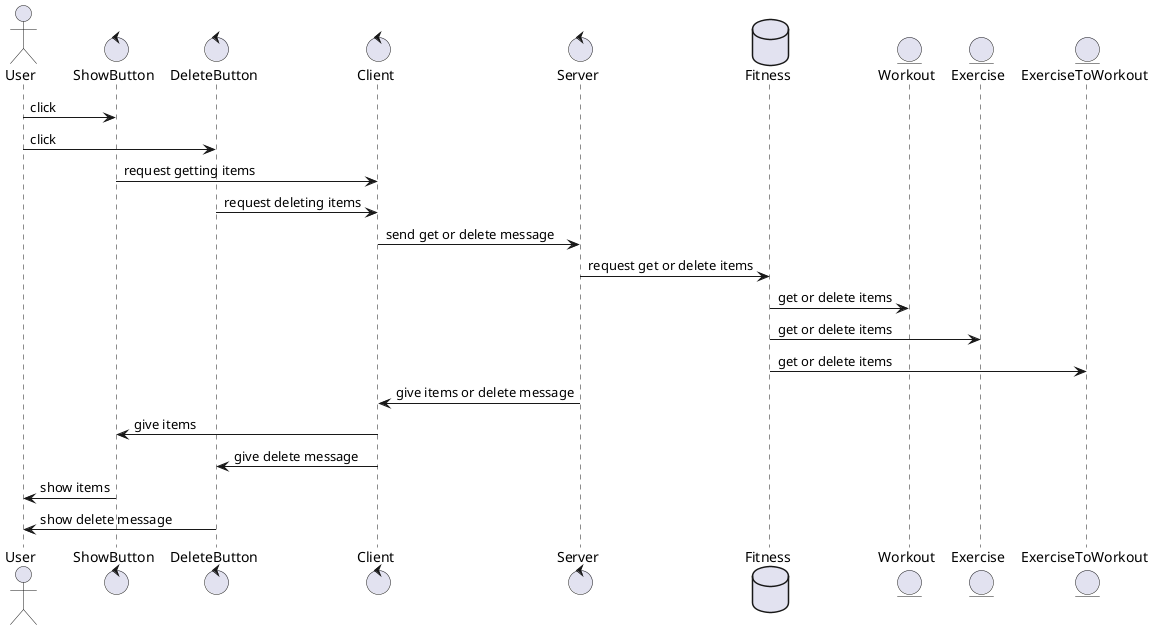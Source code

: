 ------------------------
sequence_diagram.png

@startuml
actor User
control ShowButton
control DeleteButton
control Client
control Server
database Fitness
entity Workout
entity Exercise
entity ExerciseToWorkout

User -> ShowButton : click
User -> DeleteButton : click
ShowButton -> Client : request getting items
DeleteButton -> Client : request deleting items
Client -> Server : send get or delete message
Server -> Fitness : request get or delete items
Fitness -> Workout : get or delete items
Fitness -> Exercise : get or delete items
Fitness -> ExerciseToWorkout : get or delete items
Server -> Client : give items or delete message
Client -> ShowButton : give items
Client -> DeleteButton : give delete message
ShowButton -> User : show items
DeleteButton -> User : show delete message
@enduml

PlantUML version 1.2019.12(Sun Nov 03 10:24:54 UTC 2019)
(GPL source distribution)
Java Runtime: Java(TM) SE Runtime Environment
JVM: Java HotSpot(TM) 64-Bit Server VM
Java Version: 1.7.0_25-b15
Operating System: Linux
Default Encoding: UTF-8
Language: en
Country: US

------------------------
